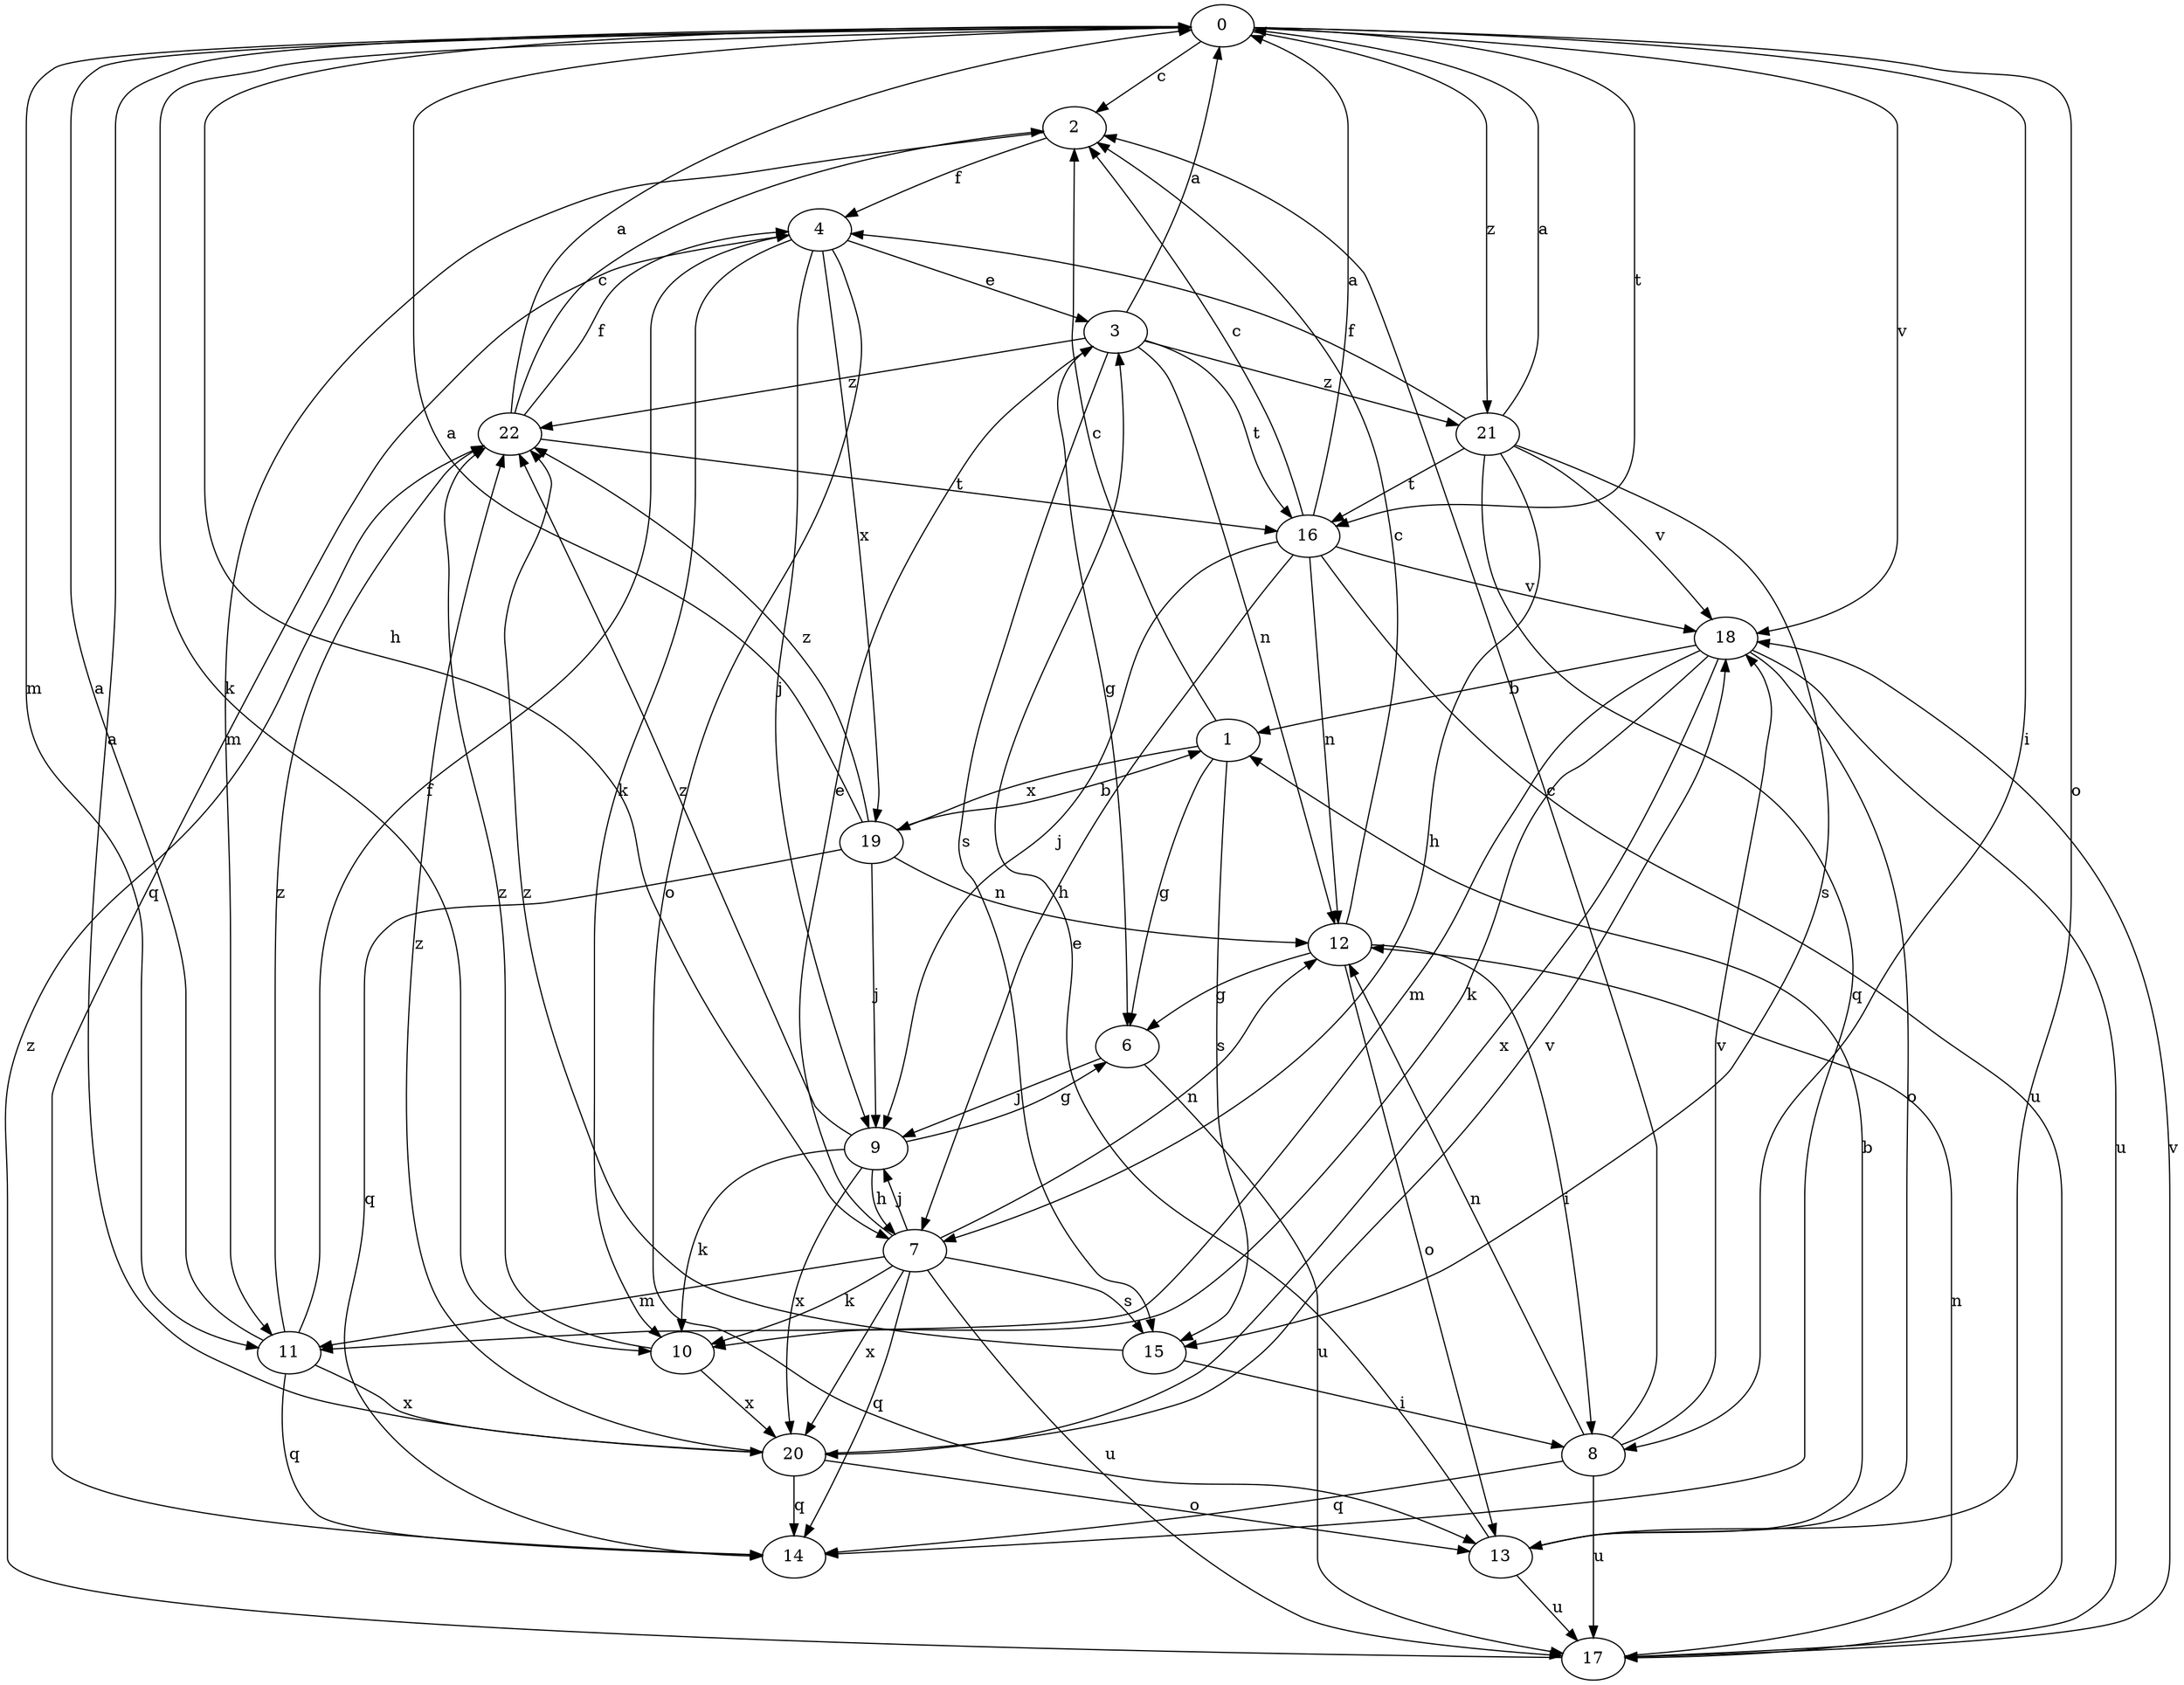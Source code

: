 strict digraph  {
0;
1;
2;
3;
4;
6;
7;
8;
9;
10;
11;
12;
13;
14;
15;
16;
17;
18;
19;
20;
21;
22;
0 -> 2  [label=c];
0 -> 7  [label=h];
0 -> 8  [label=i];
0 -> 10  [label=k];
0 -> 11  [label=m];
0 -> 13  [label=o];
0 -> 16  [label=t];
0 -> 18  [label=v];
0 -> 21  [label=z];
1 -> 2  [label=c];
1 -> 6  [label=g];
1 -> 15  [label=s];
1 -> 19  [label=x];
2 -> 4  [label=f];
2 -> 11  [label=m];
3 -> 0  [label=a];
3 -> 6  [label=g];
3 -> 12  [label=n];
3 -> 15  [label=s];
3 -> 16  [label=t];
3 -> 21  [label=z];
3 -> 22  [label=z];
4 -> 3  [label=e];
4 -> 9  [label=j];
4 -> 10  [label=k];
4 -> 13  [label=o];
4 -> 14  [label=q];
4 -> 19  [label=x];
6 -> 9  [label=j];
6 -> 17  [label=u];
7 -> 3  [label=e];
7 -> 9  [label=j];
7 -> 10  [label=k];
7 -> 11  [label=m];
7 -> 12  [label=n];
7 -> 14  [label=q];
7 -> 15  [label=s];
7 -> 17  [label=u];
7 -> 20  [label=x];
8 -> 2  [label=c];
8 -> 12  [label=n];
8 -> 14  [label=q];
8 -> 17  [label=u];
8 -> 18  [label=v];
9 -> 6  [label=g];
9 -> 7  [label=h];
9 -> 10  [label=k];
9 -> 20  [label=x];
9 -> 22  [label=z];
10 -> 20  [label=x];
10 -> 22  [label=z];
11 -> 0  [label=a];
11 -> 4  [label=f];
11 -> 14  [label=q];
11 -> 20  [label=x];
11 -> 22  [label=z];
12 -> 2  [label=c];
12 -> 6  [label=g];
12 -> 8  [label=i];
12 -> 13  [label=o];
13 -> 1  [label=b];
13 -> 3  [label=e];
13 -> 17  [label=u];
15 -> 8  [label=i];
15 -> 22  [label=z];
16 -> 0  [label=a];
16 -> 2  [label=c];
16 -> 7  [label=h];
16 -> 9  [label=j];
16 -> 12  [label=n];
16 -> 17  [label=u];
16 -> 18  [label=v];
17 -> 12  [label=n];
17 -> 18  [label=v];
17 -> 22  [label=z];
18 -> 1  [label=b];
18 -> 10  [label=k];
18 -> 11  [label=m];
18 -> 13  [label=o];
18 -> 17  [label=u];
18 -> 20  [label=x];
19 -> 0  [label=a];
19 -> 1  [label=b];
19 -> 9  [label=j];
19 -> 12  [label=n];
19 -> 14  [label=q];
19 -> 22  [label=z];
20 -> 0  [label=a];
20 -> 13  [label=o];
20 -> 14  [label=q];
20 -> 18  [label=v];
20 -> 22  [label=z];
21 -> 0  [label=a];
21 -> 4  [label=f];
21 -> 7  [label=h];
21 -> 14  [label=q];
21 -> 15  [label=s];
21 -> 16  [label=t];
21 -> 18  [label=v];
22 -> 0  [label=a];
22 -> 2  [label=c];
22 -> 4  [label=f];
22 -> 16  [label=t];
}
